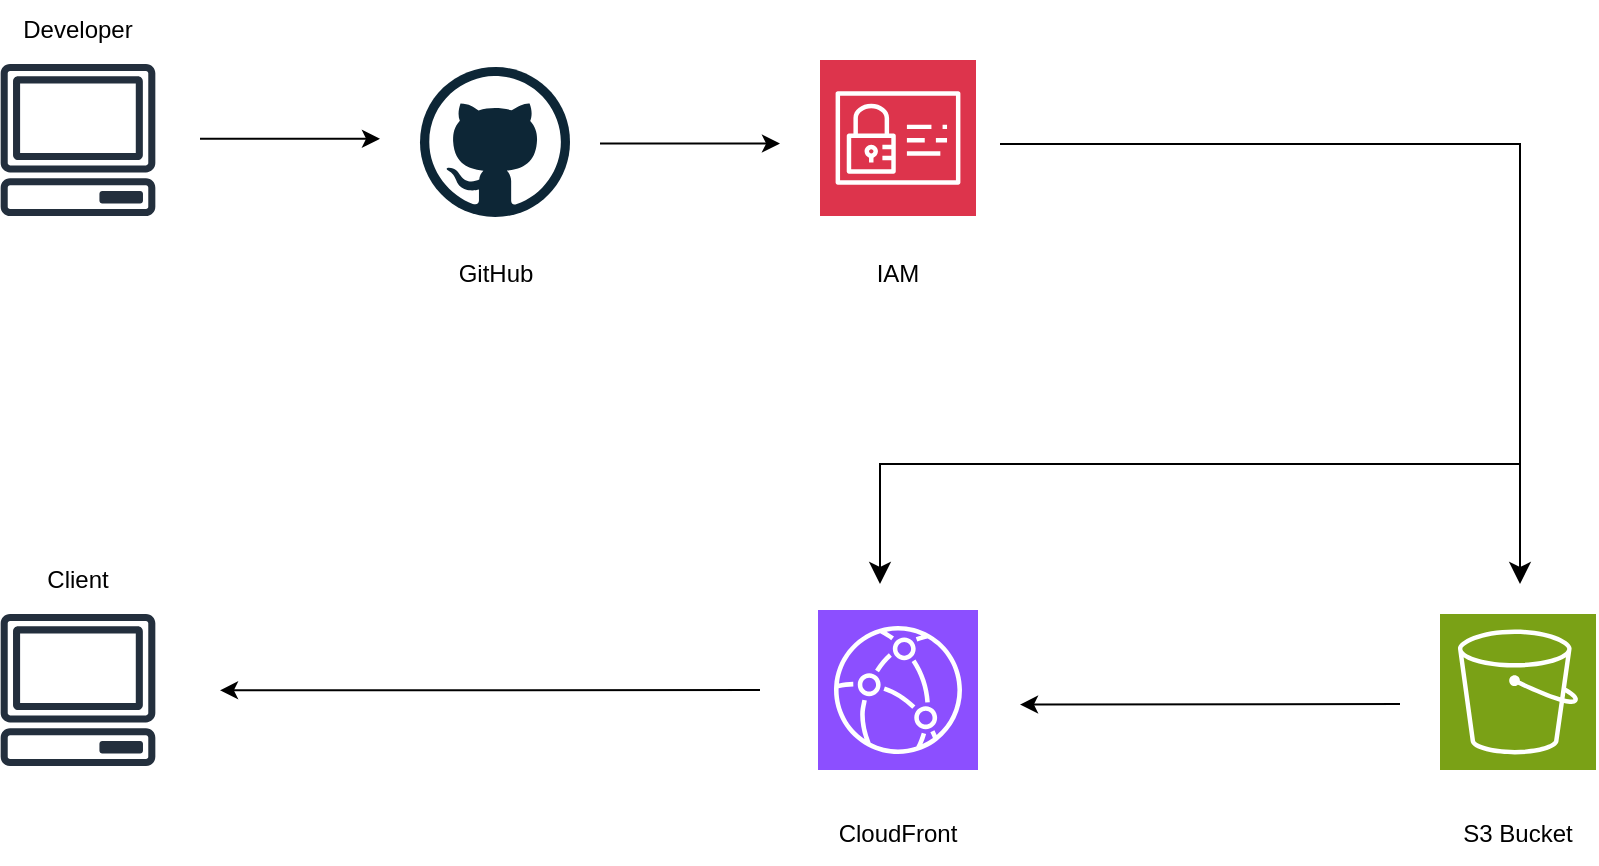 <mxfile>
    <diagram id="vPFrtePs2nRBXGemGd7z" name="Page-1">
        <mxGraphModel dx="1747" dy="1110" grid="1" gridSize="10" guides="1" tooltips="1" connect="1" arrows="1" fold="1" page="1" pageScale="1" pageWidth="850" pageHeight="1100" math="0" shadow="0">
            <root>
                <mxCell id="0"/>
                <mxCell id="1" parent="0"/>
                <mxCell id="4" value="" style="sketch=0;points=[[0,0,0],[0.25,0,0],[0.5,0,0],[0.75,0,0],[1,0,0],[0,1,0],[0.25,1,0],[0.5,1,0],[0.75,1,0],[1,1,0],[0,0.25,0],[0,0.5,0],[0,0.75,0],[1,0.25,0],[1,0.5,0],[1,0.75,0]];outlineConnect=0;fontColor=#232F3E;fillColor=#DD344C;strokeColor=#ffffff;dashed=0;verticalLabelPosition=bottom;verticalAlign=top;align=center;html=1;fontSize=12;fontStyle=0;aspect=fixed;shape=mxgraph.aws4.resourceIcon;resIcon=mxgraph.aws4.identity_and_access_management;" vertex="1" parent="1">
                    <mxGeometry x="210" y="78" width="78" height="78" as="geometry"/>
                </mxCell>
                <mxCell id="5" value="" style="dashed=0;outlineConnect=0;html=1;align=center;labelPosition=center;verticalLabelPosition=bottom;verticalAlign=top;shape=mxgraph.weblogos.github" vertex="1" parent="1">
                    <mxGeometry x="10" y="81.5" width="75" height="75" as="geometry"/>
                </mxCell>
                <mxCell id="6" value="" style="sketch=0;points=[[0,0,0],[0.25,0,0],[0.5,0,0],[0.75,0,0],[1,0,0],[0,1,0],[0.25,1,0],[0.5,1,0],[0.75,1,0],[1,1,0],[0,0.25,0],[0,0.5,0],[0,0.75,0],[1,0.25,0],[1,0.5,0],[1,0.75,0]];outlineConnect=0;fontColor=#232F3E;fillColor=#8C4FFF;strokeColor=#ffffff;dashed=0;verticalLabelPosition=bottom;verticalAlign=top;align=center;html=1;fontSize=12;fontStyle=0;aspect=fixed;shape=mxgraph.aws4.resourceIcon;resIcon=mxgraph.aws4.cloudfront;" vertex="1" parent="1">
                    <mxGeometry x="209" y="353" width="80" height="80" as="geometry"/>
                </mxCell>
                <mxCell id="7" value="" style="sketch=0;points=[[0,0,0],[0.25,0,0],[0.5,0,0],[0.75,0,0],[1,0,0],[0,1,0],[0.25,1,0],[0.5,1,0],[0.75,1,0],[1,1,0],[0,0.25,0],[0,0.5,0],[0,0.75,0],[1,0.25,0],[1,0.5,0],[1,0.75,0]];outlineConnect=0;fontColor=#232F3E;fillColor=#7AA116;strokeColor=#ffffff;dashed=0;verticalLabelPosition=bottom;verticalAlign=top;align=center;html=1;fontSize=12;fontStyle=0;aspect=fixed;shape=mxgraph.aws4.resourceIcon;resIcon=mxgraph.aws4.s3;" vertex="1" parent="1">
                    <mxGeometry x="520" y="355" width="78" height="78" as="geometry"/>
                </mxCell>
                <mxCell id="8" value="" style="sketch=0;outlineConnect=0;fontColor=#232F3E;gradientColor=none;fillColor=#232F3D;strokeColor=none;dashed=0;verticalLabelPosition=bottom;verticalAlign=top;align=center;html=1;fontSize=12;fontStyle=0;aspect=fixed;pointerEvents=1;shape=mxgraph.aws4.client;" vertex="1" parent="1">
                    <mxGeometry x="-200" y="80" width="78" height="76" as="geometry"/>
                </mxCell>
                <mxCell id="9" value="" style="sketch=0;outlineConnect=0;fontColor=#232F3E;gradientColor=none;fillColor=#232F3D;strokeColor=none;dashed=0;verticalLabelPosition=bottom;verticalAlign=top;align=center;html=1;fontSize=12;fontStyle=0;aspect=fixed;pointerEvents=1;shape=mxgraph.aws4.client;" vertex="1" parent="1">
                    <mxGeometry x="-200" y="355" width="78" height="76" as="geometry"/>
                </mxCell>
                <mxCell id="10" value="Developer" style="text;html=1;align=center;verticalAlign=middle;whiteSpace=wrap;rounded=0;" vertex="1" parent="1">
                    <mxGeometry x="-191" y="48" width="60" height="30" as="geometry"/>
                </mxCell>
                <mxCell id="11" value="" style="endArrow=classic;html=1;" edge="1" parent="1">
                    <mxGeometry width="50" height="50" relative="1" as="geometry">
                        <mxPoint x="-100" y="117.37" as="sourcePoint"/>
                        <mxPoint x="-10" y="117.37" as="targetPoint"/>
                    </mxGeometry>
                </mxCell>
                <mxCell id="13" value="" style="endArrow=classic;html=1;" edge="1" parent="1">
                    <mxGeometry width="50" height="50" relative="1" as="geometry">
                        <mxPoint x="100" y="119.79" as="sourcePoint"/>
                        <mxPoint x="190" y="119.79" as="targetPoint"/>
                    </mxGeometry>
                </mxCell>
                <mxCell id="14" value="" style="edgeStyle=segmentEdgeStyle;endArrow=classic;html=1;curved=0;rounded=0;endSize=8;startSize=8;" edge="1" parent="1">
                    <mxGeometry width="50" height="50" relative="1" as="geometry">
                        <mxPoint x="300" y="120" as="sourcePoint"/>
                        <mxPoint x="560" y="340" as="targetPoint"/>
                    </mxGeometry>
                </mxCell>
                <mxCell id="15" value="" style="endArrow=classic;html=1;" edge="1" parent="1">
                    <mxGeometry width="50" height="50" relative="1" as="geometry">
                        <mxPoint x="500" y="400" as="sourcePoint"/>
                        <mxPoint x="310" y="400.29" as="targetPoint"/>
                    </mxGeometry>
                </mxCell>
                <mxCell id="17" value="Client" style="text;html=1;align=center;verticalAlign=middle;whiteSpace=wrap;rounded=0;" vertex="1" parent="1">
                    <mxGeometry x="-191" y="323" width="60" height="30" as="geometry"/>
                </mxCell>
                <mxCell id="18" value="" style="endArrow=classic;html=1;" edge="1" parent="1">
                    <mxGeometry width="50" height="50" relative="1" as="geometry">
                        <mxPoint x="180" y="393" as="sourcePoint"/>
                        <mxPoint x="-90" y="393.18" as="targetPoint"/>
                    </mxGeometry>
                </mxCell>
                <mxCell id="20" value="GitHub" style="text;html=1;align=center;verticalAlign=middle;whiteSpace=wrap;rounded=0;" vertex="1" parent="1">
                    <mxGeometry x="17.5" y="170" width="60" height="30" as="geometry"/>
                </mxCell>
                <mxCell id="21" value="IAM" style="text;html=1;align=center;verticalAlign=middle;whiteSpace=wrap;rounded=0;" vertex="1" parent="1">
                    <mxGeometry x="219" y="170" width="60" height="30" as="geometry"/>
                </mxCell>
                <mxCell id="22" value="CloudFront" style="text;html=1;align=center;verticalAlign=middle;whiteSpace=wrap;rounded=0;" vertex="1" parent="1">
                    <mxGeometry x="219" y="450" width="60" height="30" as="geometry"/>
                </mxCell>
                <mxCell id="23" value="S3 Bucket" style="text;html=1;align=center;verticalAlign=middle;whiteSpace=wrap;rounded=0;" vertex="1" parent="1">
                    <mxGeometry x="529" y="450" width="60" height="30" as="geometry"/>
                </mxCell>
                <mxCell id="24" value="" style="edgeStyle=segmentEdgeStyle;endArrow=classic;html=1;curved=0;rounded=0;endSize=8;startSize=8;" edge="1" parent="1">
                    <mxGeometry width="50" height="50" relative="1" as="geometry">
                        <mxPoint x="560" y="280" as="sourcePoint"/>
                        <mxPoint x="240" y="340" as="targetPoint"/>
                    </mxGeometry>
                </mxCell>
            </root>
        </mxGraphModel>
    </diagram>
</mxfile>